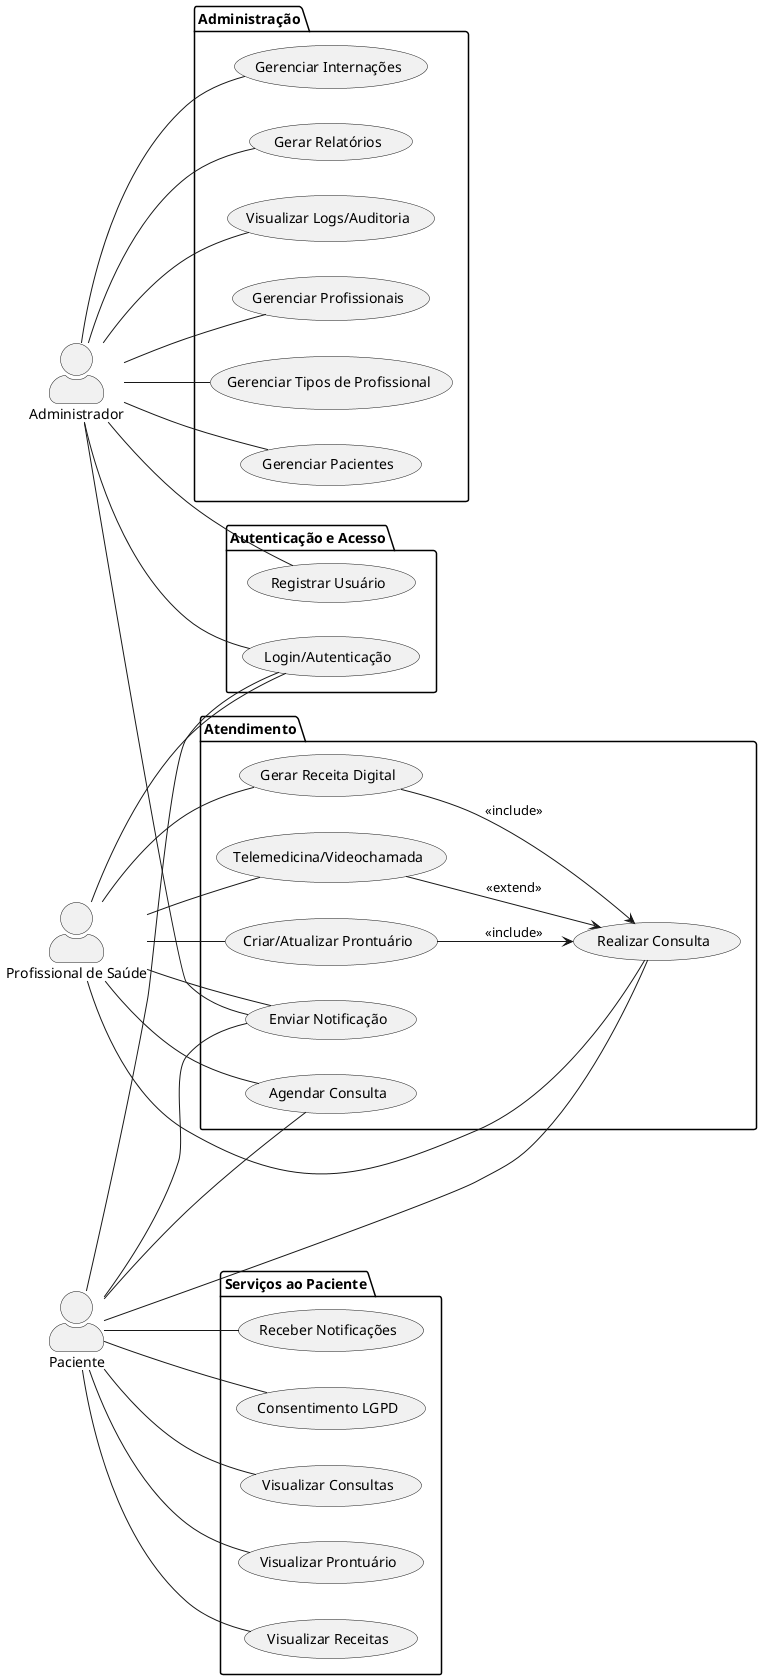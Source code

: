@startuml "Diagrama de Casos de Uso SGHSS"
left to right direction
skinparam actorStyle awesome

actor Administrador
actor "Profissional de Saúde" as Prof
actor Paciente

package "Autenticação e Acesso" {
  (Login/Autenticação) as UC_Login
  (Registrar Usuário) as UC_RegUser
}

package "Administração" {
  (Gerenciar Profissionais) as UC_Prof
  (Gerenciar Tipos de Profissional) as UC_TipoProf
  (Gerenciar Pacientes) as UC_Pac
  (Gerenciar Internações) as UC_Internacao
  (Gerar Relatórios) as UC_Relatorio
  (Visualizar Logs/Auditoria) as UC_Logs
}

package "Atendimento" {
  (Agendar Consulta) as UC_Agendamento
  (Realizar Consulta) as UC_Consulta
  (Criar/Atualizar Prontuário) as UC_Prontuario
  (Gerar Receita Digital) as UC_Receita
  (Telemedicina/Videochamada) as UC_Telemed
  (Enviar Notificação) as UC_Notificacao
}

package "Serviços ao Paciente" {
  (Visualizar Consultas) as UC_ViewConsultas
  (Visualizar Prontuário) as UC_ViewPront
  (Visualizar Receitas) as UC_ViewReceitas
  (Receber Notificações) as UC_RecebeNotif
  (Consentimento LGPD) as UC_LGPD
}

' Associações
Administrador -- UC_Login
Administrador -- UC_RegUser
Administrador -- UC_Prof
Administrador -- UC_TipoProf
Administrador -- UC_Pac
Administrador -- UC_Internacao
Administrador -- UC_Relatorio
Administrador -- UC_Logs
Administrador -- UC_Notificacao

Prof -- UC_Login
Prof -- UC_Consulta
Prof -- UC_Agendamento
Prof -- UC_Prontuario
Prof -- UC_Receita
Prof -- UC_Telemed
Prof -- UC_Notificacao

Paciente -- UC_Login
Paciente -- UC_ViewConsultas
Paciente -- UC_ViewPront
Paciente -- UC_ViewReceitas
Paciente -- UC_RecebeNotif
Paciente -- UC_LGPD
Paciente -- UC_Agendamento
Paciente -- UC_Consulta
Paciente -- UC_Notificacao

' Relações de include/extend
UC_Prontuario --> UC_Consulta : <<include>>
UC_Receita --> UC_Consulta : <<include>>
UC_Telemed --> UC_Consulta : <<extend>>

@enduml